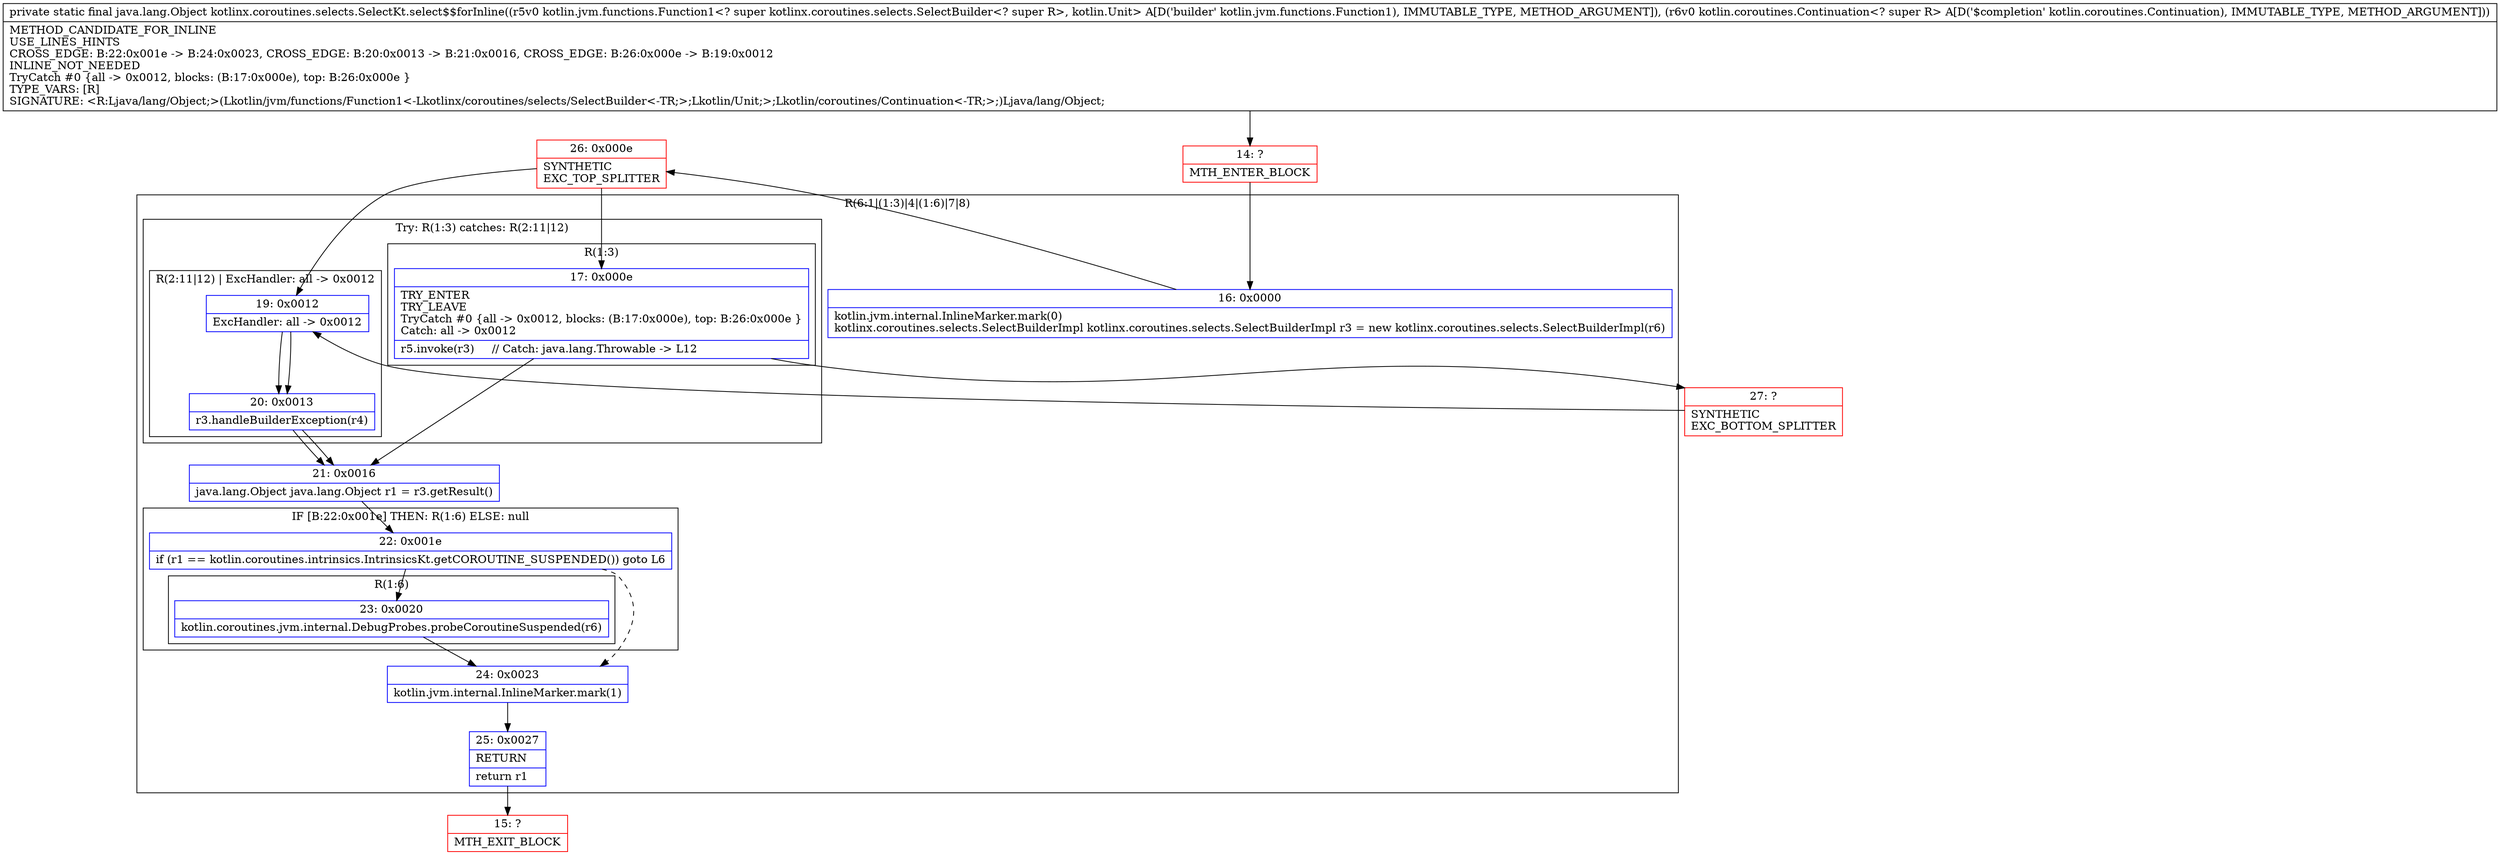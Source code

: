 digraph "CFG forkotlinx.coroutines.selects.SelectKt.select$$forInline(Lkotlin\/jvm\/functions\/Function1;Lkotlin\/coroutines\/Continuation;)Ljava\/lang\/Object;" {
subgraph cluster_Region_1652382819 {
label = "R(6:1|(1:3)|4|(1:6)|7|8)";
node [shape=record,color=blue];
Node_16 [shape=record,label="{16\:\ 0x0000|kotlin.jvm.internal.InlineMarker.mark(0)\lkotlinx.coroutines.selects.SelectBuilderImpl kotlinx.coroutines.selects.SelectBuilderImpl r3 = new kotlinx.coroutines.selects.SelectBuilderImpl(r6)\l}"];
subgraph cluster_TryCatchRegion_19455353 {
label = "Try: R(1:3) catches: R(2:11|12)";
node [shape=record,color=blue];
subgraph cluster_Region_17210131 {
label = "R(1:3)";
node [shape=record,color=blue];
Node_17 [shape=record,label="{17\:\ 0x000e|TRY_ENTER\lTRY_LEAVE\lTryCatch #0 \{all \-\> 0x0012, blocks: (B:17:0x000e), top: B:26:0x000e \}\lCatch: all \-\> 0x0012\l|r5.invoke(r3)     \/\/ Catch: java.lang.Throwable \-\> L12\l}"];
}
subgraph cluster_Region_1011166624 {
label = "R(2:11|12) | ExcHandler: all \-\> 0x0012\l";
node [shape=record,color=blue];
Node_19 [shape=record,label="{19\:\ 0x0012|ExcHandler: all \-\> 0x0012\l}"];
Node_20 [shape=record,label="{20\:\ 0x0013|r3.handleBuilderException(r4)\l}"];
}
}
Node_21 [shape=record,label="{21\:\ 0x0016|java.lang.Object java.lang.Object r1 = r3.getResult()\l}"];
subgraph cluster_IfRegion_1124426440 {
label = "IF [B:22:0x001e] THEN: R(1:6) ELSE: null";
node [shape=record,color=blue];
Node_22 [shape=record,label="{22\:\ 0x001e|if (r1 == kotlin.coroutines.intrinsics.IntrinsicsKt.getCOROUTINE_SUSPENDED()) goto L6\l}"];
subgraph cluster_Region_161951674 {
label = "R(1:6)";
node [shape=record,color=blue];
Node_23 [shape=record,label="{23\:\ 0x0020|kotlin.coroutines.jvm.internal.DebugProbes.probeCoroutineSuspended(r6)\l}"];
}
}
Node_24 [shape=record,label="{24\:\ 0x0023|kotlin.jvm.internal.InlineMarker.mark(1)\l}"];
Node_25 [shape=record,label="{25\:\ 0x0027|RETURN\l|return r1\l}"];
}
subgraph cluster_Region_1011166624 {
label = "R(2:11|12) | ExcHandler: all \-\> 0x0012\l";
node [shape=record,color=blue];
Node_19 [shape=record,label="{19\:\ 0x0012|ExcHandler: all \-\> 0x0012\l}"];
Node_20 [shape=record,label="{20\:\ 0x0013|r3.handleBuilderException(r4)\l}"];
}
Node_14 [shape=record,color=red,label="{14\:\ ?|MTH_ENTER_BLOCK\l}"];
Node_26 [shape=record,color=red,label="{26\:\ 0x000e|SYNTHETIC\lEXC_TOP_SPLITTER\l}"];
Node_15 [shape=record,color=red,label="{15\:\ ?|MTH_EXIT_BLOCK\l}"];
Node_27 [shape=record,color=red,label="{27\:\ ?|SYNTHETIC\lEXC_BOTTOM_SPLITTER\l}"];
MethodNode[shape=record,label="{private static final java.lang.Object kotlinx.coroutines.selects.SelectKt.select$$forInline((r5v0 kotlin.jvm.functions.Function1\<? super kotlinx.coroutines.selects.SelectBuilder\<? super R\>, kotlin.Unit\> A[D('builder' kotlin.jvm.functions.Function1), IMMUTABLE_TYPE, METHOD_ARGUMENT]), (r6v0 kotlin.coroutines.Continuation\<? super R\> A[D('$completion' kotlin.coroutines.Continuation), IMMUTABLE_TYPE, METHOD_ARGUMENT]))  | METHOD_CANDIDATE_FOR_INLINE\lUSE_LINES_HINTS\lCROSS_EDGE: B:22:0x001e \-\> B:24:0x0023, CROSS_EDGE: B:20:0x0013 \-\> B:21:0x0016, CROSS_EDGE: B:26:0x000e \-\> B:19:0x0012\lINLINE_NOT_NEEDED\lTryCatch #0 \{all \-\> 0x0012, blocks: (B:17:0x000e), top: B:26:0x000e \}\lTYPE_VARS: [R]\lSIGNATURE: \<R:Ljava\/lang\/Object;\>(Lkotlin\/jvm\/functions\/Function1\<\-Lkotlinx\/coroutines\/selects\/SelectBuilder\<\-TR;\>;Lkotlin\/Unit;\>;Lkotlin\/coroutines\/Continuation\<\-TR;\>;)Ljava\/lang\/Object;\l}"];
MethodNode -> Node_14;Node_16 -> Node_26;
Node_17 -> Node_21;
Node_17 -> Node_27;
Node_19 -> Node_20;
Node_20 -> Node_21;
Node_21 -> Node_22;
Node_22 -> Node_23;
Node_22 -> Node_24[style=dashed];
Node_23 -> Node_24;
Node_24 -> Node_25;
Node_25 -> Node_15;
Node_19 -> Node_20;
Node_20 -> Node_21;
Node_14 -> Node_16;
Node_26 -> Node_17;
Node_26 -> Node_19;
Node_27 -> Node_19;
}

